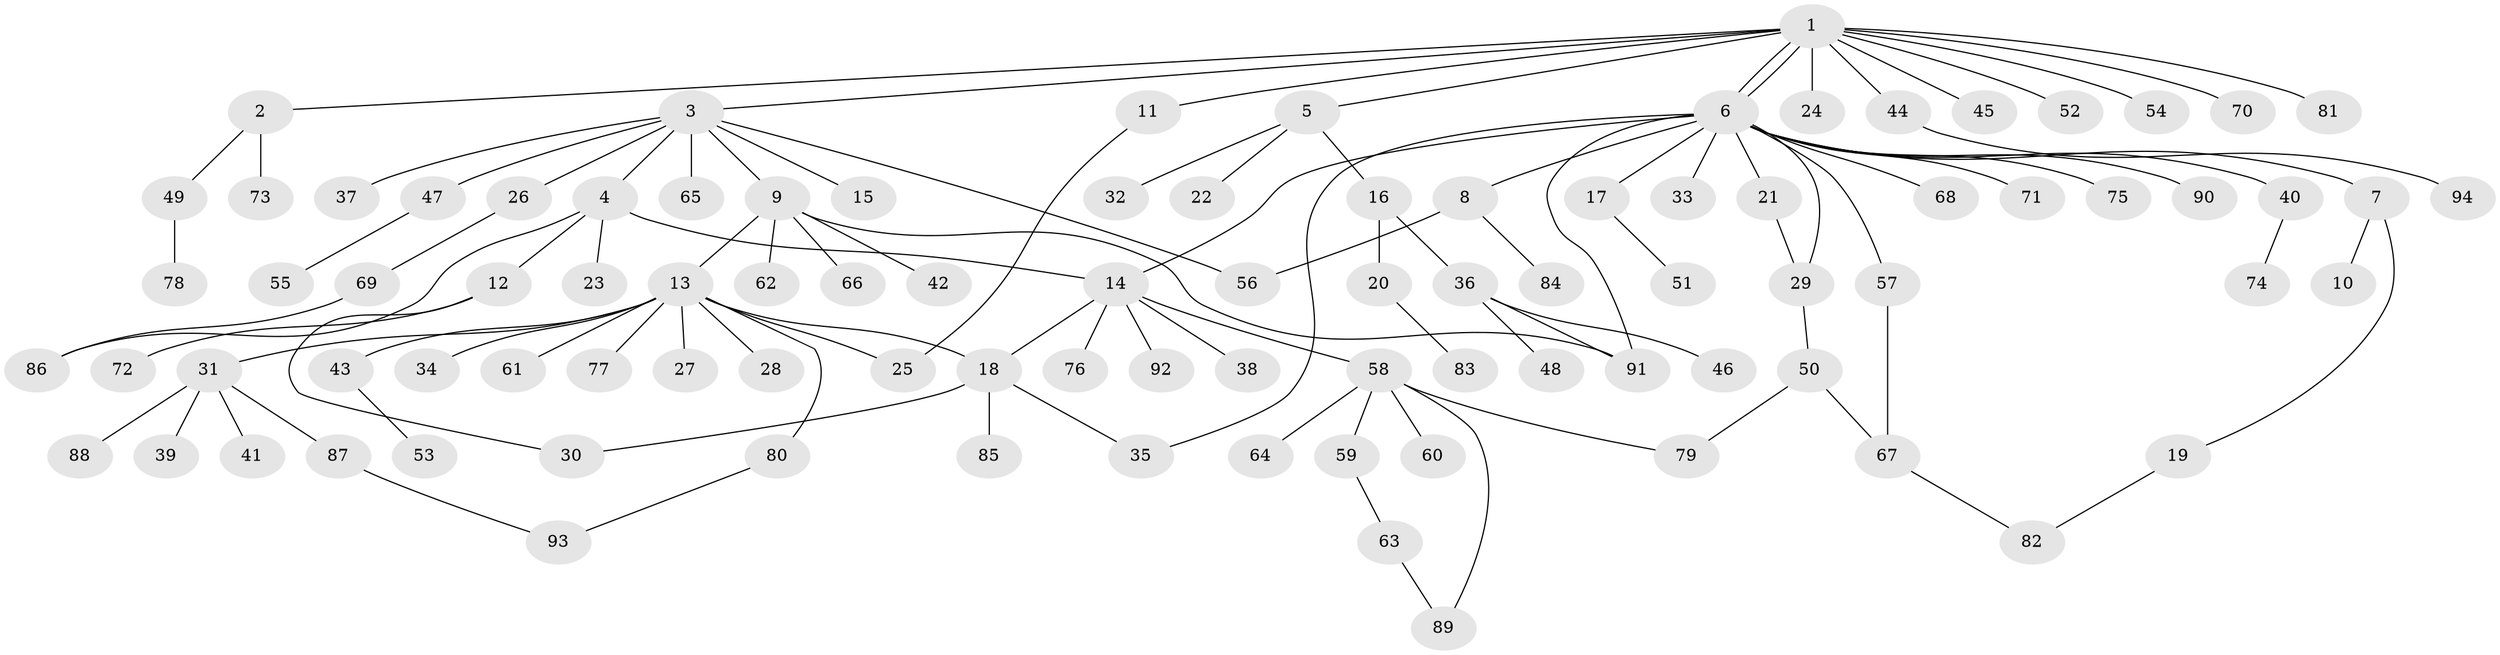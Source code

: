 // coarse degree distribution, {13: 0.014492753623188406, 3: 0.08695652173913043, 12: 0.014492753623188406, 16: 0.014492753623188406, 2: 0.2028985507246377, 5: 0.057971014492753624, 10: 0.014492753623188406, 6: 0.014492753623188406, 1: 0.5652173913043478, 4: 0.014492753623188406}
// Generated by graph-tools (version 1.1) at 2025/51/02/27/25 19:51:59]
// undirected, 94 vertices, 109 edges
graph export_dot {
graph [start="1"]
  node [color=gray90,style=filled];
  1;
  2;
  3;
  4;
  5;
  6;
  7;
  8;
  9;
  10;
  11;
  12;
  13;
  14;
  15;
  16;
  17;
  18;
  19;
  20;
  21;
  22;
  23;
  24;
  25;
  26;
  27;
  28;
  29;
  30;
  31;
  32;
  33;
  34;
  35;
  36;
  37;
  38;
  39;
  40;
  41;
  42;
  43;
  44;
  45;
  46;
  47;
  48;
  49;
  50;
  51;
  52;
  53;
  54;
  55;
  56;
  57;
  58;
  59;
  60;
  61;
  62;
  63;
  64;
  65;
  66;
  67;
  68;
  69;
  70;
  71;
  72;
  73;
  74;
  75;
  76;
  77;
  78;
  79;
  80;
  81;
  82;
  83;
  84;
  85;
  86;
  87;
  88;
  89;
  90;
  91;
  92;
  93;
  94;
  1 -- 2;
  1 -- 3;
  1 -- 5;
  1 -- 6;
  1 -- 6;
  1 -- 11;
  1 -- 24;
  1 -- 44;
  1 -- 45;
  1 -- 52;
  1 -- 54;
  1 -- 70;
  1 -- 81;
  2 -- 49;
  2 -- 73;
  3 -- 4;
  3 -- 9;
  3 -- 15;
  3 -- 26;
  3 -- 37;
  3 -- 47;
  3 -- 56;
  3 -- 65;
  4 -- 12;
  4 -- 14;
  4 -- 23;
  4 -- 86;
  5 -- 16;
  5 -- 22;
  5 -- 32;
  6 -- 7;
  6 -- 8;
  6 -- 14;
  6 -- 17;
  6 -- 21;
  6 -- 29;
  6 -- 33;
  6 -- 35;
  6 -- 40;
  6 -- 57;
  6 -- 68;
  6 -- 71;
  6 -- 75;
  6 -- 90;
  6 -- 91;
  7 -- 10;
  7 -- 19;
  8 -- 56;
  8 -- 84;
  9 -- 13;
  9 -- 42;
  9 -- 62;
  9 -- 66;
  9 -- 91;
  11 -- 25;
  12 -- 30;
  12 -- 72;
  13 -- 18;
  13 -- 25;
  13 -- 27;
  13 -- 28;
  13 -- 31;
  13 -- 34;
  13 -- 43;
  13 -- 61;
  13 -- 77;
  13 -- 80;
  14 -- 18;
  14 -- 38;
  14 -- 58;
  14 -- 76;
  14 -- 92;
  16 -- 20;
  16 -- 36;
  17 -- 51;
  18 -- 30;
  18 -- 35;
  18 -- 85;
  19 -- 82;
  20 -- 83;
  21 -- 29;
  26 -- 69;
  29 -- 50;
  31 -- 39;
  31 -- 41;
  31 -- 87;
  31 -- 88;
  36 -- 46;
  36 -- 48;
  36 -- 91;
  40 -- 74;
  43 -- 53;
  44 -- 94;
  47 -- 55;
  49 -- 78;
  50 -- 67;
  50 -- 79;
  57 -- 67;
  58 -- 59;
  58 -- 60;
  58 -- 64;
  58 -- 79;
  58 -- 89;
  59 -- 63;
  63 -- 89;
  67 -- 82;
  69 -- 86;
  80 -- 93;
  87 -- 93;
}
